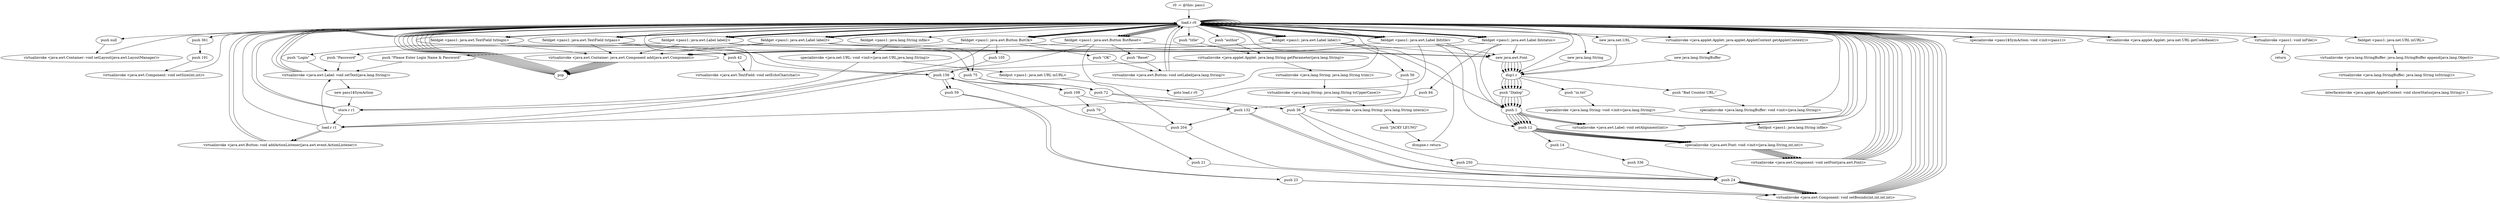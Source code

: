 digraph "" {
    "r0 := @this: pass1"
    "load.r r0"
    "r0 := @this: pass1"->"load.r r0";
    "push null"
    "load.r r0"->"push null";
    "virtualinvoke <java.awt.Container: void setLayout(java.awt.LayoutManager)>"
    "push null"->"virtualinvoke <java.awt.Container: void setLayout(java.awt.LayoutManager)>";
    "virtualinvoke <java.awt.Container: void setLayout(java.awt.LayoutManager)>"->"load.r r0";
    "push 361"
    "load.r r0"->"push 361";
    "push 191"
    "push 361"->"push 191";
    "virtualinvoke <java.awt.Component: void setSize(int,int)>"
    "push 191"->"virtualinvoke <java.awt.Component: void setSize(int,int)>";
    "virtualinvoke <java.awt.Component: void setSize(int,int)>"->"load.r r0";
    "load.r r0"->"load.r r0";
    "fieldget <pass1: java.awt.TextField txtlogin>"
    "load.r r0"->"fieldget <pass1: java.awt.TextField txtlogin>";
    "virtualinvoke <java.awt.Container: java.awt.Component add(java.awt.Component)>"
    "fieldget <pass1: java.awt.TextField txtlogin>"->"virtualinvoke <java.awt.Container: java.awt.Component add(java.awt.Component)>";
    "pop"
    "virtualinvoke <java.awt.Container: java.awt.Component add(java.awt.Component)>"->"pop";
    "pop"->"load.r r0";
    "load.r r0"->"fieldget <pass1: java.awt.TextField txtlogin>";
    "push 156"
    "fieldget <pass1: java.awt.TextField txtlogin>"->"push 156";
    "push 72"
    "push 156"->"push 72";
    "push 132"
    "push 72"->"push 132";
    "push 24"
    "push 132"->"push 24";
    "virtualinvoke <java.awt.Component: void setBounds(int,int,int,int)>"
    "push 24"->"virtualinvoke <java.awt.Component: void setBounds(int,int,int,int)>";
    "virtualinvoke <java.awt.Component: void setBounds(int,int,int,int)>"->"load.r r0";
    "fieldget <pass1: java.awt.Label label1>"
    "load.r r0"->"fieldget <pass1: java.awt.Label label1>";
    "push \"Please Enter Login Name & Password\""
    "fieldget <pass1: java.awt.Label label1>"->"push \"Please Enter Login Name & Password\"";
    "virtualinvoke <java.awt.Label: void setText(java.lang.String)>"
    "push \"Please Enter Login Name & Password\""->"virtualinvoke <java.awt.Label: void setText(java.lang.String)>";
    "virtualinvoke <java.awt.Label: void setText(java.lang.String)>"->"load.r r0";
    "load.r r0"->"fieldget <pass1: java.awt.Label label1>";
    "push 1"
    "fieldget <pass1: java.awt.Label label1>"->"push 1";
    "virtualinvoke <java.awt.Label: void setAlignment(int)>"
    "push 1"->"virtualinvoke <java.awt.Label: void setAlignment(int)>";
    "virtualinvoke <java.awt.Label: void setAlignment(int)>"->"load.r r0";
    "load.r r0"->"load.r r0";
    "load.r r0"->"fieldget <pass1: java.awt.Label label1>";
    "fieldget <pass1: java.awt.Label label1>"->"virtualinvoke <java.awt.Container: java.awt.Component add(java.awt.Component)>";
    "virtualinvoke <java.awt.Container: java.awt.Component add(java.awt.Component)>"->"pop";
    "pop"->"load.r r0";
    "load.r r0"->"fieldget <pass1: java.awt.Label label1>";
    "new java.awt.Font"
    "fieldget <pass1: java.awt.Label label1>"->"new java.awt.Font";
    "dup1.r"
    "new java.awt.Font"->"dup1.r";
    "push \"Dialog\""
    "dup1.r"->"push \"Dialog\"";
    "push \"Dialog\""->"push 1";
    "push 12"
    "push 1"->"push 12";
    "specialinvoke <java.awt.Font: void <init>(java.lang.String,int,int)>"
    "push 12"->"specialinvoke <java.awt.Font: void <init>(java.lang.String,int,int)>";
    "virtualinvoke <java.awt.Component: void setFont(java.awt.Font)>"
    "specialinvoke <java.awt.Font: void <init>(java.lang.String,int,int)>"->"virtualinvoke <java.awt.Component: void setFont(java.awt.Font)>";
    "virtualinvoke <java.awt.Component: void setFont(java.awt.Font)>"->"load.r r0";
    "load.r r0"->"fieldget <pass1: java.awt.Label label1>";
    "push 56"
    "fieldget <pass1: java.awt.Label label1>"->"push 56";
    "push 36"
    "push 56"->"push 36";
    "push 250"
    "push 36"->"push 250";
    "push 250"->"push 24";
    "push 24"->"virtualinvoke <java.awt.Component: void setBounds(int,int,int,int)>";
    "virtualinvoke <java.awt.Component: void setBounds(int,int,int,int)>"->"load.r r0";
    "fieldget <pass1: java.awt.Label label2>"
    "load.r r0"->"fieldget <pass1: java.awt.Label label2>";
    "push \"Login\""
    "fieldget <pass1: java.awt.Label label2>"->"push \"Login\"";
    "push \"Login\""->"virtualinvoke <java.awt.Label: void setText(java.lang.String)>";
    "virtualinvoke <java.awt.Label: void setText(java.lang.String)>"->"load.r r0";
    "load.r r0"->"load.r r0";
    "load.r r0"->"fieldget <pass1: java.awt.Label label2>";
    "fieldget <pass1: java.awt.Label label2>"->"virtualinvoke <java.awt.Container: java.awt.Component add(java.awt.Component)>";
    "virtualinvoke <java.awt.Container: java.awt.Component add(java.awt.Component)>"->"pop";
    "pop"->"load.r r0";
    "load.r r0"->"fieldget <pass1: java.awt.Label label2>";
    "fieldget <pass1: java.awt.Label label2>"->"new java.awt.Font";
    "new java.awt.Font"->"dup1.r";
    "dup1.r"->"push \"Dialog\"";
    "push \"Dialog\""->"push 1";
    "push 1"->"push 12";
    "push 12"->"specialinvoke <java.awt.Font: void <init>(java.lang.String,int,int)>";
    "specialinvoke <java.awt.Font: void <init>(java.lang.String,int,int)>"->"virtualinvoke <java.awt.Component: void setFont(java.awt.Font)>";
    "virtualinvoke <java.awt.Component: void setFont(java.awt.Font)>"->"load.r r0";
    "load.r r0"->"fieldget <pass1: java.awt.Label label2>";
    "push 75"
    "fieldget <pass1: java.awt.Label label2>"->"push 75";
    "push 75"->"push 72";
    "push 72"->"push 36";
    "push 36"->"push 24";
    "push 24"->"virtualinvoke <java.awt.Component: void setBounds(int,int,int,int)>";
    "virtualinvoke <java.awt.Component: void setBounds(int,int,int,int)>"->"load.r r0";
    "fieldget <pass1: java.awt.Label label3>"
    "load.r r0"->"fieldget <pass1: java.awt.Label label3>";
    "push \"Password\""
    "fieldget <pass1: java.awt.Label label3>"->"push \"Password\"";
    "push \"Password\""->"virtualinvoke <java.awt.Label: void setText(java.lang.String)>";
    "virtualinvoke <java.awt.Label: void setText(java.lang.String)>"->"load.r r0";
    "load.r r0"->"load.r r0";
    "load.r r0"->"fieldget <pass1: java.awt.Label label3>";
    "fieldget <pass1: java.awt.Label label3>"->"virtualinvoke <java.awt.Container: java.awt.Component add(java.awt.Component)>";
    "virtualinvoke <java.awt.Container: java.awt.Component add(java.awt.Component)>"->"pop";
    "pop"->"load.r r0";
    "load.r r0"->"load.r r0";
    "fieldget <pass1: java.awt.TextField txtpass>"
    "load.r r0"->"fieldget <pass1: java.awt.TextField txtpass>";
    "fieldget <pass1: java.awt.TextField txtpass>"->"virtualinvoke <java.awt.Container: java.awt.Component add(java.awt.Component)>";
    "virtualinvoke <java.awt.Container: java.awt.Component add(java.awt.Component)>"->"pop";
    "pop"->"load.r r0";
    "load.r r0"->"fieldget <pass1: java.awt.TextField txtpass>";
    "push 42"
    "fieldget <pass1: java.awt.TextField txtpass>"->"push 42";
    "virtualinvoke <java.awt.TextField: void setEchoChar(char)>"
    "push 42"->"virtualinvoke <java.awt.TextField: void setEchoChar(char)>";
    "virtualinvoke <java.awt.TextField: void setEchoChar(char)>"->"load.r r0";
    "load.r r0"->"fieldget <pass1: java.awt.TextField txtpass>";
    "fieldget <pass1: java.awt.TextField txtpass>"->"push 156";
    "push 108"
    "push 156"->"push 108";
    "push 108"->"push 132";
    "push 132"->"push 24";
    "push 24"->"virtualinvoke <java.awt.Component: void setBounds(int,int,int,int)>";
    "virtualinvoke <java.awt.Component: void setBounds(int,int,int,int)>"->"load.r r0";
    "fieldget <pass1: java.awt.Label lblstatus>"
    "load.r r0"->"fieldget <pass1: java.awt.Label lblstatus>";
    "fieldget <pass1: java.awt.Label lblstatus>"->"push 1";
    "push 1"->"virtualinvoke <java.awt.Label: void setAlignment(int)>";
    "virtualinvoke <java.awt.Label: void setAlignment(int)>"->"load.r r0";
    "load.r r0"->"fieldget <pass1: java.awt.Label label3>";
    "fieldget <pass1: java.awt.Label label3>"->"new java.awt.Font";
    "new java.awt.Font"->"dup1.r";
    "dup1.r"->"push \"Dialog\"";
    "push \"Dialog\""->"push 1";
    "push 1"->"push 12";
    "push 12"->"specialinvoke <java.awt.Font: void <init>(java.lang.String,int,int)>";
    "specialinvoke <java.awt.Font: void <init>(java.lang.String,int,int)>"->"virtualinvoke <java.awt.Component: void setFont(java.awt.Font)>";
    "virtualinvoke <java.awt.Component: void setFont(java.awt.Font)>"->"load.r r0";
    "load.r r0"->"fieldget <pass1: java.awt.Label label3>";
    "fieldget <pass1: java.awt.Label label3>"->"push 75";
    "push 75"->"push 108";
    "push 70"
    "push 108"->"push 70";
    "push 21"
    "push 70"->"push 21";
    "push 21"->"virtualinvoke <java.awt.Component: void setBounds(int,int,int,int)>";
    "virtualinvoke <java.awt.Component: void setBounds(int,int,int,int)>"->"load.r r0";
    "load.r r0"->"load.r r0";
    "load.r r0"->"fieldget <pass1: java.awt.Label lblstatus>";
    "fieldget <pass1: java.awt.Label lblstatus>"->"virtualinvoke <java.awt.Container: java.awt.Component add(java.awt.Component)>";
    "virtualinvoke <java.awt.Container: java.awt.Component add(java.awt.Component)>"->"pop";
    "pop"->"load.r r0";
    "load.r r0"->"fieldget <pass1: java.awt.Label lblstatus>";
    "fieldget <pass1: java.awt.Label lblstatus>"->"new java.awt.Font";
    "new java.awt.Font"->"dup1.r";
    "dup1.r"->"push \"Dialog\"";
    "push \"Dialog\""->"push 1";
    "push 1"->"push 12";
    "push 12"->"specialinvoke <java.awt.Font: void <init>(java.lang.String,int,int)>";
    "specialinvoke <java.awt.Font: void <init>(java.lang.String,int,int)>"->"virtualinvoke <java.awt.Component: void setFont(java.awt.Font)>";
    "virtualinvoke <java.awt.Component: void setFont(java.awt.Font)>"->"load.r r0";
    "load.r r0"->"fieldget <pass1: java.awt.Label lblstatus>";
    "push 84"
    "fieldget <pass1: java.awt.Label lblstatus>"->"push 84";
    "push 84"->"push 132";
    "push 204"
    "push 132"->"push 204";
    "push 204"->"push 24";
    "push 24"->"virtualinvoke <java.awt.Component: void setBounds(int,int,int,int)>";
    "virtualinvoke <java.awt.Component: void setBounds(int,int,int,int)>"->"load.r r0";
    "fieldget <pass1: java.awt.Button ButOk>"
    "load.r r0"->"fieldget <pass1: java.awt.Button ButOk>";
    "push \"OK\""
    "fieldget <pass1: java.awt.Button ButOk>"->"push \"OK\"";
    "virtualinvoke <java.awt.Button: void setLabel(java.lang.String)>"
    "push \"OK\""->"virtualinvoke <java.awt.Button: void setLabel(java.lang.String)>";
    "virtualinvoke <java.awt.Button: void setLabel(java.lang.String)>"->"load.r r0";
    "load.r r0"->"load.r r0";
    "load.r r0"->"fieldget <pass1: java.awt.Button ButOk>";
    "fieldget <pass1: java.awt.Button ButOk>"->"virtualinvoke <java.awt.Container: java.awt.Component add(java.awt.Component)>";
    "virtualinvoke <java.awt.Container: java.awt.Component add(java.awt.Component)>"->"pop";
    "pop"->"load.r r0";
    "load.r r0"->"fieldget <pass1: java.awt.Button ButOk>";
    "fieldget <pass1: java.awt.Button ButOk>"->"new java.awt.Font";
    "new java.awt.Font"->"dup1.r";
    "dup1.r"->"push \"Dialog\"";
    "push \"Dialog\""->"push 1";
    "push 1"->"push 12";
    "push 12"->"specialinvoke <java.awt.Font: void <init>(java.lang.String,int,int)>";
    "specialinvoke <java.awt.Font: void <init>(java.lang.String,int,int)>"->"virtualinvoke <java.awt.Component: void setFont(java.awt.Font)>";
    "virtualinvoke <java.awt.Component: void setFont(java.awt.Font)>"->"load.r r0";
    "load.r r0"->"fieldget <pass1: java.awt.Button ButOk>";
    "push 105"
    "fieldget <pass1: java.awt.Button ButOk>"->"push 105";
    "push 105"->"push 156";
    "push 59"
    "push 156"->"push 59";
    "push 23"
    "push 59"->"push 23";
    "push 23"->"virtualinvoke <java.awt.Component: void setBounds(int,int,int,int)>";
    "virtualinvoke <java.awt.Component: void setBounds(int,int,int,int)>"->"load.r r0";
    "fieldget <pass1: java.awt.Button ButReset>"
    "load.r r0"->"fieldget <pass1: java.awt.Button ButReset>";
    "push \"Reset\""
    "fieldget <pass1: java.awt.Button ButReset>"->"push \"Reset\"";
    "push \"Reset\""->"virtualinvoke <java.awt.Button: void setLabel(java.lang.String)>";
    "virtualinvoke <java.awt.Button: void setLabel(java.lang.String)>"->"load.r r0";
    "load.r r0"->"load.r r0";
    "load.r r0"->"fieldget <pass1: java.awt.Button ButReset>";
    "fieldget <pass1: java.awt.Button ButReset>"->"virtualinvoke <java.awt.Container: java.awt.Component add(java.awt.Component)>";
    "virtualinvoke <java.awt.Container: java.awt.Component add(java.awt.Component)>"->"pop";
    "pop"->"load.r r0";
    "load.r r0"->"fieldget <pass1: java.awt.Button ButReset>";
    "fieldget <pass1: java.awt.Button ButReset>"->"new java.awt.Font";
    "new java.awt.Font"->"dup1.r";
    "dup1.r"->"push \"Dialog\"";
    "push \"Dialog\""->"push 1";
    "push 1"->"push 12";
    "push 12"->"specialinvoke <java.awt.Font: void <init>(java.lang.String,int,int)>";
    "specialinvoke <java.awt.Font: void <init>(java.lang.String,int,int)>"->"virtualinvoke <java.awt.Component: void setFont(java.awt.Font)>";
    "virtualinvoke <java.awt.Component: void setFont(java.awt.Font)>"->"load.r r0";
    "load.r r0"->"fieldget <pass1: java.awt.Button ButReset>";
    "fieldget <pass1: java.awt.Button ButReset>"->"push 204";
    "push 204"->"push 156";
    "push 156"->"push 59";
    "push 59"->"push 23";
    "push 23"->"virtualinvoke <java.awt.Component: void setBounds(int,int,int,int)>";
    "virtualinvoke <java.awt.Component: void setBounds(int,int,int,int)>"->"load.r r0";
    "fieldget <pass1: java.awt.Label lbltitle>"
    "load.r r0"->"fieldget <pass1: java.awt.Label lbltitle>";
    "fieldget <pass1: java.awt.Label lbltitle>"->"push 1";
    "push 1"->"virtualinvoke <java.awt.Label: void setAlignment(int)>";
    "virtualinvoke <java.awt.Label: void setAlignment(int)>"->"load.r r0";
    "load.r r0"->"load.r r0";
    "load.r r0"->"fieldget <pass1: java.awt.Label lbltitle>";
    "fieldget <pass1: java.awt.Label lbltitle>"->"virtualinvoke <java.awt.Container: java.awt.Component add(java.awt.Component)>";
    "virtualinvoke <java.awt.Container: java.awt.Component add(java.awt.Component)>"->"pop";
    "pop"->"load.r r0";
    "load.r r0"->"fieldget <pass1: java.awt.Label lbltitle>";
    "fieldget <pass1: java.awt.Label lbltitle>"->"new java.awt.Font";
    "new java.awt.Font"->"dup1.r";
    "dup1.r"->"push \"Dialog\"";
    "push \"Dialog\""->"push 1";
    "push 1"->"push 12";
    "push 12"->"specialinvoke <java.awt.Font: void <init>(java.lang.String,int,int)>";
    "specialinvoke <java.awt.Font: void <init>(java.lang.String,int,int)>"->"virtualinvoke <java.awt.Component: void setFont(java.awt.Font)>";
    "virtualinvoke <java.awt.Component: void setFont(java.awt.Font)>"->"load.r r0";
    "load.r r0"->"fieldget <pass1: java.awt.Label lbltitle>";
    "fieldget <pass1: java.awt.Label lbltitle>"->"push 12";
    "push 14"
    "push 12"->"push 14";
    "push 336"
    "push 14"->"push 336";
    "push 336"->"push 24";
    "push 24"->"virtualinvoke <java.awt.Component: void setBounds(int,int,int,int)>";
    "virtualinvoke <java.awt.Component: void setBounds(int,int,int,int)>"->"load.r r0";
    "push \"title\""
    "load.r r0"->"push \"title\"";
    "virtualinvoke <java.applet.Applet: java.lang.String getParameter(java.lang.String)>"
    "push \"title\""->"virtualinvoke <java.applet.Applet: java.lang.String getParameter(java.lang.String)>";
    "store.r r1"
    "virtualinvoke <java.applet.Applet: java.lang.String getParameter(java.lang.String)>"->"store.r r1";
    "store.r r1"->"load.r r0";
    "load.r r0"->"fieldget <pass1: java.awt.Label lbltitle>";
    "load.r r1"
    "fieldget <pass1: java.awt.Label lbltitle>"->"load.r r1";
    "load.r r1"->"virtualinvoke <java.awt.Label: void setText(java.lang.String)>";
    "new pass1$SymAction"
    "virtualinvoke <java.awt.Label: void setText(java.lang.String)>"->"new pass1$SymAction";
    "new pass1$SymAction"->"store.r r1";
    "store.r r1"->"load.r r1";
    "load.r r1"->"load.r r0";
    "specialinvoke <pass1$SymAction: void <init>(pass1)>"
    "load.r r0"->"specialinvoke <pass1$SymAction: void <init>(pass1)>";
    "specialinvoke <pass1$SymAction: void <init>(pass1)>"->"load.r r0";
    "load.r r0"->"fieldget <pass1: java.awt.Button ButOk>";
    "fieldget <pass1: java.awt.Button ButOk>"->"load.r r1";
    "virtualinvoke <java.awt.Button: void addActionListener(java.awt.event.ActionListener)>"
    "load.r r1"->"virtualinvoke <java.awt.Button: void addActionListener(java.awt.event.ActionListener)>";
    "virtualinvoke <java.awt.Button: void addActionListener(java.awt.event.ActionListener)>"->"load.r r0";
    "load.r r0"->"fieldget <pass1: java.awt.Button ButReset>";
    "fieldget <pass1: java.awt.Button ButReset>"->"load.r r1";
    "load.r r1"->"virtualinvoke <java.awt.Button: void addActionListener(java.awt.event.ActionListener)>";
    "virtualinvoke <java.awt.Button: void addActionListener(java.awt.event.ActionListener)>"->"load.r r0";
    "new java.lang.String"
    "load.r r0"->"new java.lang.String";
    "new java.lang.String"->"dup1.r";
    "push \"in.txt\""
    "dup1.r"->"push \"in.txt\"";
    "specialinvoke <java.lang.String: void <init>(java.lang.String)>"
    "push \"in.txt\""->"specialinvoke <java.lang.String: void <init>(java.lang.String)>";
    "fieldput <pass1: java.lang.String infile>"
    "specialinvoke <java.lang.String: void <init>(java.lang.String)>"->"fieldput <pass1: java.lang.String infile>";
    "fieldput <pass1: java.lang.String infile>"->"load.r r0";
    "new java.net.URL"
    "load.r r0"->"new java.net.URL";
    "new java.net.URL"->"dup1.r";
    "dup1.r"->"load.r r0";
    "virtualinvoke <java.applet.Applet: java.net.URL getCodeBase()>"
    "load.r r0"->"virtualinvoke <java.applet.Applet: java.net.URL getCodeBase()>";
    "virtualinvoke <java.applet.Applet: java.net.URL getCodeBase()>"->"load.r r0";
    "fieldget <pass1: java.lang.String infile>"
    "load.r r0"->"fieldget <pass1: java.lang.String infile>";
    "specialinvoke <java.net.URL: void <init>(java.net.URL,java.lang.String)>"
    "fieldget <pass1: java.lang.String infile>"->"specialinvoke <java.net.URL: void <init>(java.net.URL,java.lang.String)>";
    "fieldput <pass1: java.net.URL inURL>"
    "specialinvoke <java.net.URL: void <init>(java.net.URL,java.lang.String)>"->"fieldput <pass1: java.net.URL inURL>";
    "goto load.r r0"
    "fieldput <pass1: java.net.URL inURL>"->"goto load.r r0";
    "goto load.r r0"->"load.r r0";
    "push \"author\""
    "load.r r0"->"push \"author\"";
    "push \"author\""->"virtualinvoke <java.applet.Applet: java.lang.String getParameter(java.lang.String)>";
    "virtualinvoke <java.lang.String: java.lang.String trim()>"
    "virtualinvoke <java.applet.Applet: java.lang.String getParameter(java.lang.String)>"->"virtualinvoke <java.lang.String: java.lang.String trim()>";
    "virtualinvoke <java.lang.String: java.lang.String toUpperCase()>"
    "virtualinvoke <java.lang.String: java.lang.String trim()>"->"virtualinvoke <java.lang.String: java.lang.String toUpperCase()>";
    "virtualinvoke <java.lang.String: java.lang.String intern()>"
    "virtualinvoke <java.lang.String: java.lang.String toUpperCase()>"->"virtualinvoke <java.lang.String: java.lang.String intern()>";
    "push \"JACKY LEUNG\""
    "virtualinvoke <java.lang.String: java.lang.String intern()>"->"push \"JACKY LEUNG\"";
    "ifcmpne.r return"
    "push \"JACKY LEUNG\""->"ifcmpne.r return";
    "ifcmpne.r return"->"load.r r0";
    "virtualinvoke <pass1: void inFile()>"
    "load.r r0"->"virtualinvoke <pass1: void inFile()>";
    "return"
    "virtualinvoke <pass1: void inFile()>"->"return";
    "specialinvoke <java.net.URL: void <init>(java.net.URL,java.lang.String)>"->"store.r r1";
    "store.r r1"->"load.r r0";
    "virtualinvoke <java.applet.Applet: java.applet.AppletContext getAppletContext()>"
    "load.r r0"->"virtualinvoke <java.applet.Applet: java.applet.AppletContext getAppletContext()>";
    "new java.lang.StringBuffer"
    "virtualinvoke <java.applet.Applet: java.applet.AppletContext getAppletContext()>"->"new java.lang.StringBuffer";
    "new java.lang.StringBuffer"->"dup1.r";
    "push \"Bad Counter URL:\""
    "dup1.r"->"push \"Bad Counter URL:\"";
    "specialinvoke <java.lang.StringBuffer: void <init>(java.lang.String)>"
    "push \"Bad Counter URL:\""->"specialinvoke <java.lang.StringBuffer: void <init>(java.lang.String)>";
    "specialinvoke <java.lang.StringBuffer: void <init>(java.lang.String)>"->"load.r r0";
    "fieldget <pass1: java.net.URL inURL>"
    "load.r r0"->"fieldget <pass1: java.net.URL inURL>";
    "virtualinvoke <java.lang.StringBuffer: java.lang.StringBuffer append(java.lang.Object)>"
    "fieldget <pass1: java.net.URL inURL>"->"virtualinvoke <java.lang.StringBuffer: java.lang.StringBuffer append(java.lang.Object)>";
    "virtualinvoke <java.lang.StringBuffer: java.lang.String toString()>"
    "virtualinvoke <java.lang.StringBuffer: java.lang.StringBuffer append(java.lang.Object)>"->"virtualinvoke <java.lang.StringBuffer: java.lang.String toString()>";
    "interfaceinvoke <java.applet.AppletContext: void showStatus(java.lang.String)> 1"
    "virtualinvoke <java.lang.StringBuffer: java.lang.String toString()>"->"interfaceinvoke <java.applet.AppletContext: void showStatus(java.lang.String)> 1";
}
